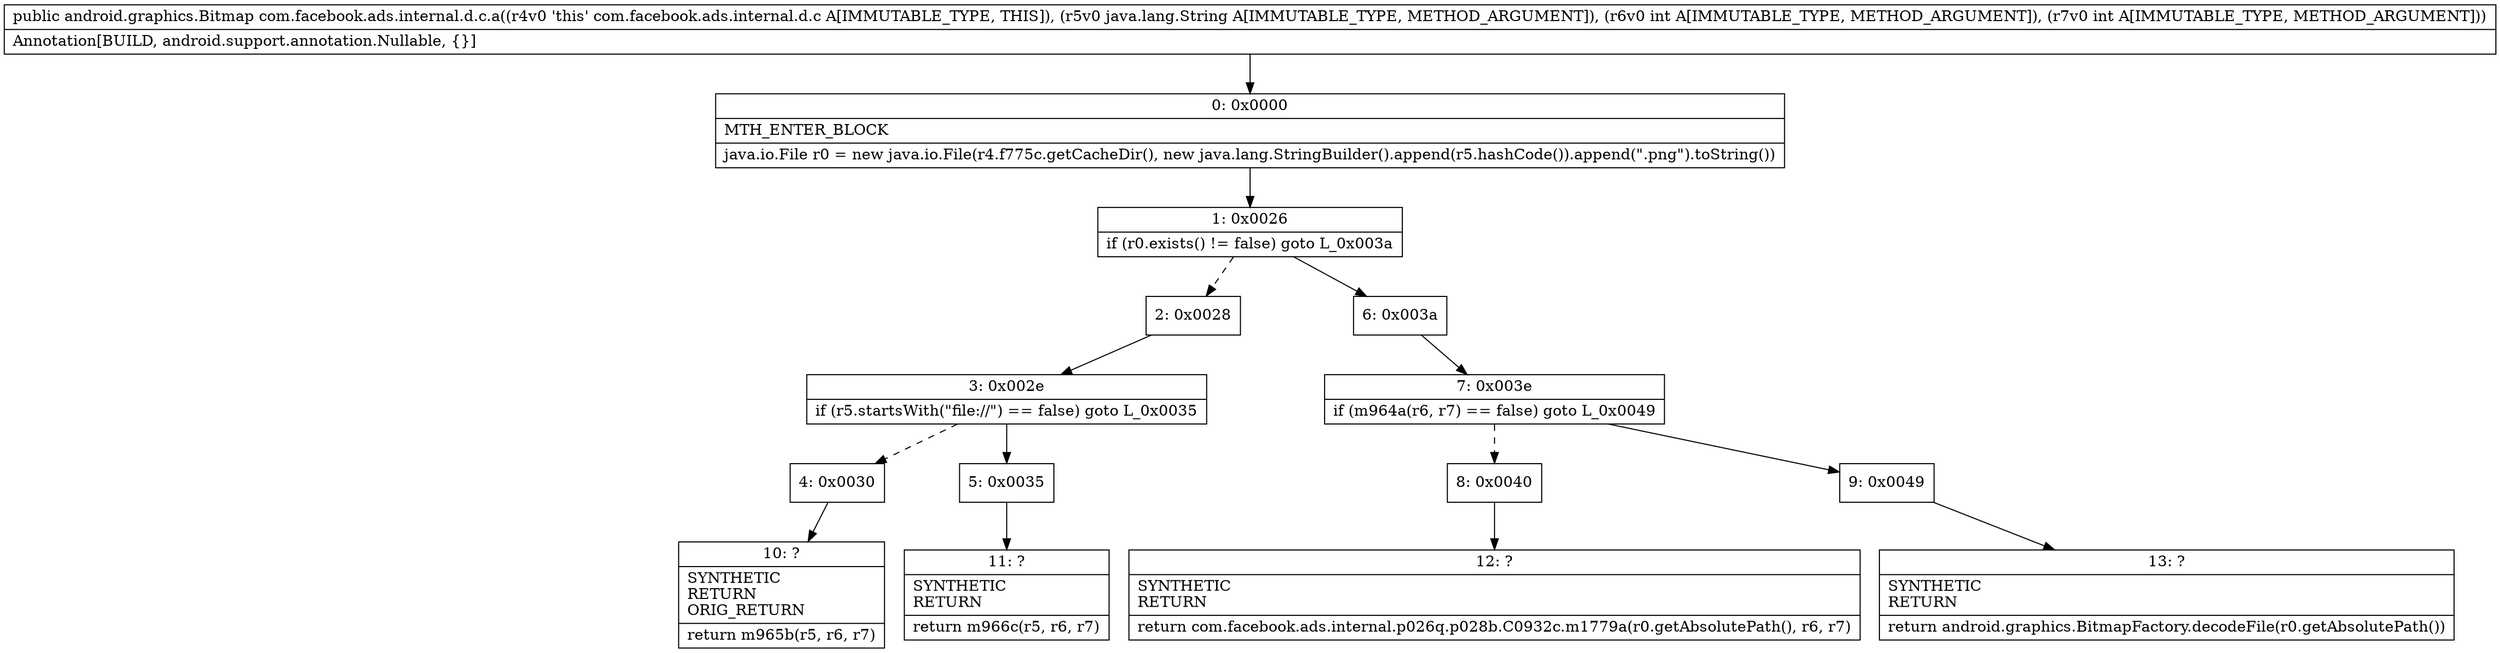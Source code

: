 digraph "CFG forcom.facebook.ads.internal.d.c.a(Ljava\/lang\/String;II)Landroid\/graphics\/Bitmap;" {
Node_0 [shape=record,label="{0\:\ 0x0000|MTH_ENTER_BLOCK\l|java.io.File r0 = new java.io.File(r4.f775c.getCacheDir(), new java.lang.StringBuilder().append(r5.hashCode()).append(\".png\").toString())\l}"];
Node_1 [shape=record,label="{1\:\ 0x0026|if (r0.exists() != false) goto L_0x003a\l}"];
Node_2 [shape=record,label="{2\:\ 0x0028}"];
Node_3 [shape=record,label="{3\:\ 0x002e|if (r5.startsWith(\"file:\/\/\") == false) goto L_0x0035\l}"];
Node_4 [shape=record,label="{4\:\ 0x0030}"];
Node_5 [shape=record,label="{5\:\ 0x0035}"];
Node_6 [shape=record,label="{6\:\ 0x003a}"];
Node_7 [shape=record,label="{7\:\ 0x003e|if (m964a(r6, r7) == false) goto L_0x0049\l}"];
Node_8 [shape=record,label="{8\:\ 0x0040}"];
Node_9 [shape=record,label="{9\:\ 0x0049}"];
Node_10 [shape=record,label="{10\:\ ?|SYNTHETIC\lRETURN\lORIG_RETURN\l|return m965b(r5, r6, r7)\l}"];
Node_11 [shape=record,label="{11\:\ ?|SYNTHETIC\lRETURN\l|return m966c(r5, r6, r7)\l}"];
Node_12 [shape=record,label="{12\:\ ?|SYNTHETIC\lRETURN\l|return com.facebook.ads.internal.p026q.p028b.C0932c.m1779a(r0.getAbsolutePath(), r6, r7)\l}"];
Node_13 [shape=record,label="{13\:\ ?|SYNTHETIC\lRETURN\l|return android.graphics.BitmapFactory.decodeFile(r0.getAbsolutePath())\l}"];
MethodNode[shape=record,label="{public android.graphics.Bitmap com.facebook.ads.internal.d.c.a((r4v0 'this' com.facebook.ads.internal.d.c A[IMMUTABLE_TYPE, THIS]), (r5v0 java.lang.String A[IMMUTABLE_TYPE, METHOD_ARGUMENT]), (r6v0 int A[IMMUTABLE_TYPE, METHOD_ARGUMENT]), (r7v0 int A[IMMUTABLE_TYPE, METHOD_ARGUMENT]))  | Annotation[BUILD, android.support.annotation.Nullable, \{\}]\l}"];
MethodNode -> Node_0;
Node_0 -> Node_1;
Node_1 -> Node_2[style=dashed];
Node_1 -> Node_6;
Node_2 -> Node_3;
Node_3 -> Node_4[style=dashed];
Node_3 -> Node_5;
Node_4 -> Node_10;
Node_5 -> Node_11;
Node_6 -> Node_7;
Node_7 -> Node_8[style=dashed];
Node_7 -> Node_9;
Node_8 -> Node_12;
Node_9 -> Node_13;
}

